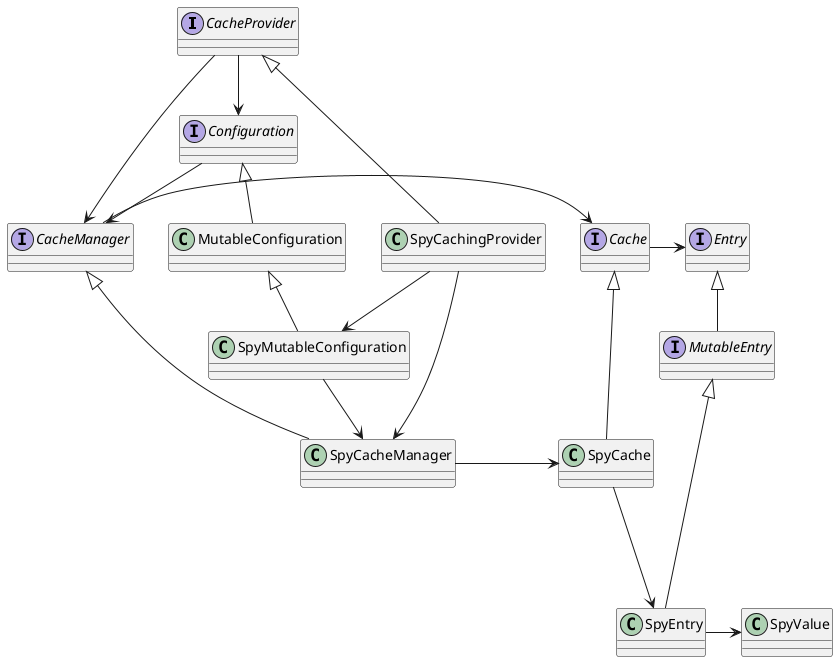 @startuml

interface CacheProvider
interface CacheManager
interface Cache
interface Entry
interface MutableEntry
interface Configuration
class MutableConfiguration

CacheProvider -right-> CacheManager
CacheProvider --> Configuration
Configuration --> CacheManager
CacheManager --right-> Cache
Cache --right-> Entry
MutableEntry -up-|> Entry
MutableConfiguration -up-|> Configuration


SpyCachingProvider -up--|> CacheProvider
SpyCacheManager -up--|>  CacheManager
SpyCache -up-|> Cache
SpyEntry ---up-|> MutableEntry
SpyMutableConfiguration -up-|> MutableConfiguration

SpyCachingProvider -right-> SpyCacheManager
SpyCachingProvider --> SpyMutableConfiguration
SpyMutableConfiguration --> SpyCacheManager
SpyCacheManager -right-> SpyCache
SpyCache -right-> SpyEntry
SpyEntry -right-> SpyValue


@enduml
